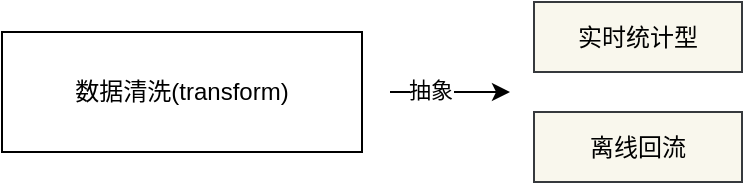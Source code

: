 <mxfile version="13.8.3" type="github">
  <diagram id="JB7IW-WH3_webFm1OCUp" name="Page-1">
    <mxGraphModel dx="1259" dy="786" grid="1" gridSize="10" guides="1" tooltips="1" connect="1" arrows="1" fold="1" page="1" pageScale="1" pageWidth="827" pageHeight="1169" math="0" shadow="0">
      <root>
        <mxCell id="0" />
        <mxCell id="1" parent="0" />
        <mxCell id="WyvdNpah7RGctYs9x6Oc-2" value="" style="endArrow=classic;html=1;" edge="1" parent="1">
          <mxGeometry width="50" height="50" relative="1" as="geometry">
            <mxPoint x="574" y="230" as="sourcePoint" />
            <mxPoint x="634" y="230" as="targetPoint" />
          </mxGeometry>
        </mxCell>
        <mxCell id="WyvdNpah7RGctYs9x6Oc-3" value="抽象" style="edgeLabel;html=1;align=center;verticalAlign=middle;resizable=0;points=[];" vertex="1" connectable="0" parent="WyvdNpah7RGctYs9x6Oc-2">
          <mxGeometry x="-0.343" y="1" relative="1" as="geometry">
            <mxPoint as="offset" />
          </mxGeometry>
        </mxCell>
        <mxCell id="WyvdNpah7RGctYs9x6Oc-4" value="实时统计型" style="rounded=0;whiteSpace=wrap;html=1;fillColor=#f9f7ed;strokeColor=#36393d;" vertex="1" parent="1">
          <mxGeometry x="646" y="185" width="104" height="35" as="geometry" />
        </mxCell>
        <mxCell id="WyvdNpah7RGctYs9x6Oc-5" value="离线回流" style="rounded=0;whiteSpace=wrap;html=1;fillColor=#f9f7ed;strokeColor=#36393d;" vertex="1" parent="1">
          <mxGeometry x="646" y="240" width="104" height="35" as="geometry" />
        </mxCell>
        <mxCell id="WyvdNpah7RGctYs9x6Oc-6" value="数据清洗(transform)" style="rounded=0;whiteSpace=wrap;html=1;" vertex="1" parent="1">
          <mxGeometry x="380" y="200" width="180" height="60" as="geometry" />
        </mxCell>
      </root>
    </mxGraphModel>
  </diagram>
</mxfile>
